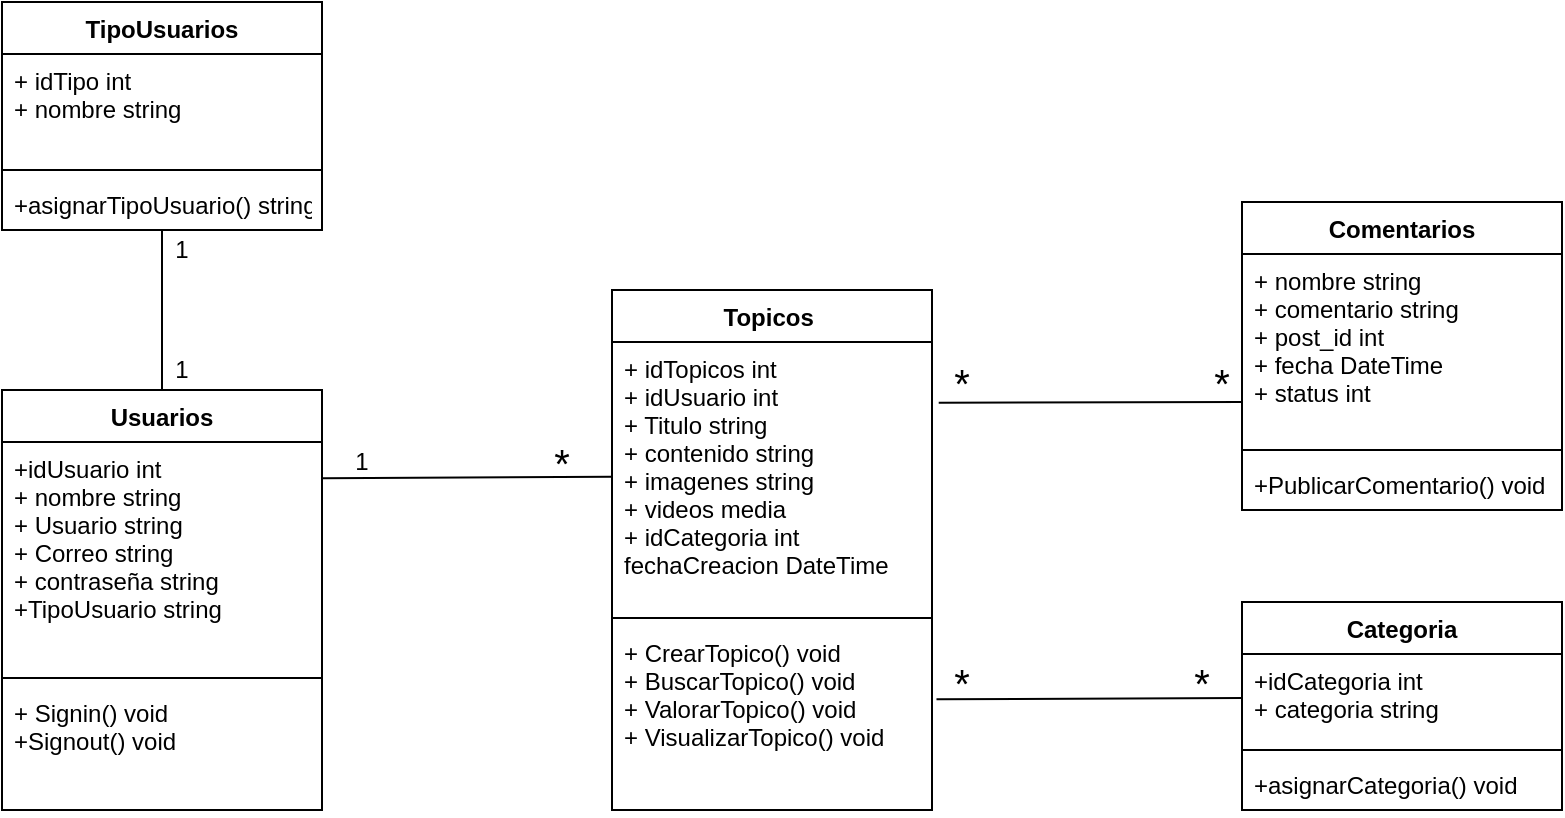 <mxfile version="14.6.6" type="github"><diagram id="cjHbuR5uFcHh2thT_gq6" name="Page-1"><mxGraphModel dx="868" dy="393" grid="1" gridSize="10" guides="1" tooltips="1" connect="1" arrows="1" fold="1" page="1" pageScale="1" pageWidth="850" pageHeight="1100" math="0" shadow="0"><root><mxCell id="0"/><mxCell id="1" parent="0"/><mxCell id="ppZnf8ea8f8Y_9gXTPTr-5" value="Usuarios" style="swimlane;fontStyle=1;align=center;verticalAlign=top;childLayout=stackLayout;horizontal=1;startSize=26;horizontalStack=0;resizeParent=1;resizeParentMax=0;resizeLast=0;collapsible=1;marginBottom=0;" parent="1" vertex="1"><mxGeometry x="40" y="274" width="160" height="210" as="geometry"/></mxCell><mxCell id="ppZnf8ea8f8Y_9gXTPTr-6" value="+idUsuario int&#10;+ nombre string&#10;+ Usuario string&#10;+ Correo string&#10;+ contraseña string&#10;+TipoUsuario string" style="text;strokeColor=none;fillColor=none;align=left;verticalAlign=top;spacingLeft=4;spacingRight=4;overflow=hidden;rotatable=0;points=[[0,0.5],[1,0.5]];portConstraint=eastwest;" parent="ppZnf8ea8f8Y_9gXTPTr-5" vertex="1"><mxGeometry y="26" width="160" height="114" as="geometry"/></mxCell><mxCell id="ppZnf8ea8f8Y_9gXTPTr-7" value="" style="line;strokeWidth=1;fillColor=none;align=left;verticalAlign=middle;spacingTop=-1;spacingLeft=3;spacingRight=3;rotatable=0;labelPosition=right;points=[];portConstraint=eastwest;" parent="ppZnf8ea8f8Y_9gXTPTr-5" vertex="1"><mxGeometry y="140" width="160" height="8" as="geometry"/></mxCell><mxCell id="ppZnf8ea8f8Y_9gXTPTr-8" value="+ Signin() void&#10;+Signout() void" style="text;strokeColor=none;fillColor=none;align=left;verticalAlign=top;spacingLeft=4;spacingRight=4;overflow=hidden;rotatable=0;points=[[0,0.5],[1,0.5]];portConstraint=eastwest;" parent="ppZnf8ea8f8Y_9gXTPTr-5" vertex="1"><mxGeometry y="148" width="160" height="62" as="geometry"/></mxCell><mxCell id="ppZnf8ea8f8Y_9gXTPTr-9" value="TipoUsuarios" style="swimlane;fontStyle=1;align=center;verticalAlign=top;childLayout=stackLayout;horizontal=1;startSize=26;horizontalStack=0;resizeParent=1;resizeParentMax=0;resizeLast=0;collapsible=1;marginBottom=0;" parent="1" vertex="1"><mxGeometry x="40" y="80" width="160" height="114" as="geometry"/></mxCell><mxCell id="ppZnf8ea8f8Y_9gXTPTr-10" value="+ idTipo int &#10;+ nombre string" style="text;strokeColor=none;fillColor=none;align=left;verticalAlign=top;spacingLeft=4;spacingRight=4;overflow=hidden;rotatable=0;points=[[0,0.5],[1,0.5]];portConstraint=eastwest;" parent="ppZnf8ea8f8Y_9gXTPTr-9" vertex="1"><mxGeometry y="26" width="160" height="54" as="geometry"/></mxCell><mxCell id="ppZnf8ea8f8Y_9gXTPTr-11" value="" style="line;strokeWidth=1;fillColor=none;align=left;verticalAlign=middle;spacingTop=-1;spacingLeft=3;spacingRight=3;rotatable=0;labelPosition=right;points=[];portConstraint=eastwest;" parent="ppZnf8ea8f8Y_9gXTPTr-9" vertex="1"><mxGeometry y="80" width="160" height="8" as="geometry"/></mxCell><mxCell id="ppZnf8ea8f8Y_9gXTPTr-12" value="+asignarTipoUsuario() string" style="text;strokeColor=none;fillColor=none;align=left;verticalAlign=top;spacingLeft=4;spacingRight=4;overflow=hidden;rotatable=0;points=[[0,0.5],[1,0.5]];portConstraint=eastwest;" parent="ppZnf8ea8f8Y_9gXTPTr-9" vertex="1"><mxGeometry y="88" width="160" height="26" as="geometry"/></mxCell><mxCell id="ppZnf8ea8f8Y_9gXTPTr-13" value="Topicos " style="swimlane;fontStyle=1;align=center;verticalAlign=top;childLayout=stackLayout;horizontal=1;startSize=26;horizontalStack=0;resizeParent=1;resizeParentMax=0;resizeLast=0;collapsible=1;marginBottom=0;" parent="1" vertex="1"><mxGeometry x="345" y="224" width="160" height="260" as="geometry"/></mxCell><mxCell id="ppZnf8ea8f8Y_9gXTPTr-14" value="+ idTopicos int&#10;+ idUsuario int&#10;+ Titulo string&#10;+ contenido string&#10;+ imagenes string&#10;+ videos media&#10;+ idCategoria int&#10;fechaCreacion DateTime" style="text;strokeColor=none;fillColor=none;align=left;verticalAlign=top;spacingLeft=4;spacingRight=4;overflow=hidden;rotatable=0;points=[[0,0.5],[1,0.5]];portConstraint=eastwest;" parent="ppZnf8ea8f8Y_9gXTPTr-13" vertex="1"><mxGeometry y="26" width="160" height="134" as="geometry"/></mxCell><mxCell id="ppZnf8ea8f8Y_9gXTPTr-15" value="" style="line;strokeWidth=1;fillColor=none;align=left;verticalAlign=middle;spacingTop=-1;spacingLeft=3;spacingRight=3;rotatable=0;labelPosition=right;points=[];portConstraint=eastwest;" parent="ppZnf8ea8f8Y_9gXTPTr-13" vertex="1"><mxGeometry y="160" width="160" height="8" as="geometry"/></mxCell><mxCell id="ppZnf8ea8f8Y_9gXTPTr-16" value="+ CrearTopico() void&#10;+ BuscarTopico() void&#10;+ ValorarTopico() void&#10;+ VisualizarTopico() void" style="text;strokeColor=none;fillColor=none;align=left;verticalAlign=top;spacingLeft=4;spacingRight=4;overflow=hidden;rotatable=0;points=[[0,0.5],[1,0.5]];portConstraint=eastwest;" parent="ppZnf8ea8f8Y_9gXTPTr-13" vertex="1"><mxGeometry y="168" width="160" height="92" as="geometry"/></mxCell><mxCell id="ppZnf8ea8f8Y_9gXTPTr-17" value="Comentarios" style="swimlane;fontStyle=1;align=center;verticalAlign=top;childLayout=stackLayout;horizontal=1;startSize=26;horizontalStack=0;resizeParent=1;resizeParentMax=0;resizeLast=0;collapsible=1;marginBottom=0;" parent="1" vertex="1"><mxGeometry x="660" y="180" width="160" height="154" as="geometry"/></mxCell><mxCell id="ppZnf8ea8f8Y_9gXTPTr-18" value="+ nombre string&#10;+ comentario string&#10;+ post_id int &#10;+ fecha DateTime&#10;+ status int" style="text;strokeColor=none;fillColor=none;align=left;verticalAlign=top;spacingLeft=4;spacingRight=4;overflow=hidden;rotatable=0;points=[[0,0.5],[1,0.5]];portConstraint=eastwest;" parent="ppZnf8ea8f8Y_9gXTPTr-17" vertex="1"><mxGeometry y="26" width="160" height="94" as="geometry"/></mxCell><mxCell id="ppZnf8ea8f8Y_9gXTPTr-19" value="" style="line;strokeWidth=1;fillColor=none;align=left;verticalAlign=middle;spacingTop=-1;spacingLeft=3;spacingRight=3;rotatable=0;labelPosition=right;points=[];portConstraint=eastwest;" parent="ppZnf8ea8f8Y_9gXTPTr-17" vertex="1"><mxGeometry y="120" width="160" height="8" as="geometry"/></mxCell><mxCell id="ppZnf8ea8f8Y_9gXTPTr-20" value="+PublicarComentario() void" style="text;strokeColor=none;fillColor=none;align=left;verticalAlign=top;spacingLeft=4;spacingRight=4;overflow=hidden;rotatable=0;points=[[0,0.5],[1,0.5]];portConstraint=eastwest;" parent="ppZnf8ea8f8Y_9gXTPTr-17" vertex="1"><mxGeometry y="128" width="160" height="26" as="geometry"/></mxCell><mxCell id="ppZnf8ea8f8Y_9gXTPTr-21" value="Categoria" style="swimlane;fontStyle=1;align=center;verticalAlign=top;childLayout=stackLayout;horizontal=1;startSize=26;horizontalStack=0;resizeParent=1;resizeParentMax=0;resizeLast=0;collapsible=1;marginBottom=0;" parent="1" vertex="1"><mxGeometry x="660" y="380" width="160" height="104" as="geometry"/></mxCell><mxCell id="ppZnf8ea8f8Y_9gXTPTr-22" value="+idCategoria int&#10;+ categoria string" style="text;strokeColor=none;fillColor=none;align=left;verticalAlign=top;spacingLeft=4;spacingRight=4;overflow=hidden;rotatable=0;points=[[0,0.5],[1,0.5]];portConstraint=eastwest;" parent="ppZnf8ea8f8Y_9gXTPTr-21" vertex="1"><mxGeometry y="26" width="160" height="44" as="geometry"/></mxCell><mxCell id="ppZnf8ea8f8Y_9gXTPTr-23" value="" style="line;strokeWidth=1;fillColor=none;align=left;verticalAlign=middle;spacingTop=-1;spacingLeft=3;spacingRight=3;rotatable=0;labelPosition=right;points=[];portConstraint=eastwest;" parent="ppZnf8ea8f8Y_9gXTPTr-21" vertex="1"><mxGeometry y="70" width="160" height="8" as="geometry"/></mxCell><mxCell id="ppZnf8ea8f8Y_9gXTPTr-24" value="+asignarCategoria() void" style="text;strokeColor=none;fillColor=none;align=left;verticalAlign=top;spacingLeft=4;spacingRight=4;overflow=hidden;rotatable=0;points=[[0,0.5],[1,0.5]];portConstraint=eastwest;" parent="ppZnf8ea8f8Y_9gXTPTr-21" vertex="1"><mxGeometry y="78" width="160" height="26" as="geometry"/></mxCell><mxCell id="ppZnf8ea8f8Y_9gXTPTr-25" value="" style="endArrow=none;html=1;exitX=0.5;exitY=0;exitDx=0;exitDy=0;" parent="1" source="ppZnf8ea8f8Y_9gXTPTr-5" target="ppZnf8ea8f8Y_9gXTPTr-12" edge="1"><mxGeometry width="50" height="50" relative="1" as="geometry"><mxPoint x="210" y="250" as="sourcePoint"/><mxPoint x="260" y="200" as="targetPoint"/></mxGeometry></mxCell><mxCell id="ppZnf8ea8f8Y_9gXTPTr-26" value="" style="endArrow=none;html=1;exitX=1;exitY=0.159;exitDx=0;exitDy=0;exitPerimeter=0;" parent="1" source="ppZnf8ea8f8Y_9gXTPTr-6" target="ppZnf8ea8f8Y_9gXTPTr-14" edge="1"><mxGeometry width="50" height="50" relative="1" as="geometry"><mxPoint x="170" y="390" as="sourcePoint"/><mxPoint x="220" y="340" as="targetPoint"/></mxGeometry></mxCell><mxCell id="ppZnf8ea8f8Y_9gXTPTr-27" value="" style="endArrow=none;html=1;entryX=0;entryY=0.787;entryDx=0;entryDy=0;entryPerimeter=0;exitX=1.021;exitY=0.227;exitDx=0;exitDy=0;exitPerimeter=0;" parent="1" source="ppZnf8ea8f8Y_9gXTPTr-14" target="ppZnf8ea8f8Y_9gXTPTr-18" edge="1"><mxGeometry width="50" height="50" relative="1" as="geometry"><mxPoint x="660" y="340" as="sourcePoint"/><mxPoint x="710" y="290" as="targetPoint"/></mxGeometry></mxCell><mxCell id="ppZnf8ea8f8Y_9gXTPTr-28" value="" style="endArrow=none;html=1;entryX=0;entryY=0.5;entryDx=0;entryDy=0;exitX=1.014;exitY=0.398;exitDx=0;exitDy=0;exitPerimeter=0;" parent="1" source="ppZnf8ea8f8Y_9gXTPTr-16" target="ppZnf8ea8f8Y_9gXTPTr-22" edge="1"><mxGeometry width="50" height="50" relative="1" as="geometry"><mxPoint x="500" y="490" as="sourcePoint"/><mxPoint x="550" y="440" as="targetPoint"/></mxGeometry></mxCell><mxCell id="ppZnf8ea8f8Y_9gXTPTr-29" value="1" style="text;html=1;strokeColor=none;fillColor=none;align=center;verticalAlign=middle;whiteSpace=wrap;rounded=0;" parent="1" vertex="1"><mxGeometry x="110" y="254" width="40" height="20" as="geometry"/></mxCell><mxCell id="ppZnf8ea8f8Y_9gXTPTr-30" value="&lt;font style=&quot;font-size: 20px&quot;&gt;*&lt;/font&gt;" style="text;html=1;strokeColor=none;fillColor=none;align=center;verticalAlign=middle;whiteSpace=wrap;rounded=0;" parent="1" vertex="1"><mxGeometry x="620" y="410" width="40" height="20" as="geometry"/></mxCell><mxCell id="ppZnf8ea8f8Y_9gXTPTr-33" value="1" style="text;html=1;strokeColor=none;fillColor=none;align=center;verticalAlign=middle;whiteSpace=wrap;rounded=0;" parent="1" vertex="1"><mxGeometry x="110" y="194" width="40" height="20" as="geometry"/></mxCell><mxCell id="ppZnf8ea8f8Y_9gXTPTr-34" value="1" style="text;html=1;strokeColor=none;fillColor=none;align=center;verticalAlign=middle;whiteSpace=wrap;rounded=0;" parent="1" vertex="1"><mxGeometry x="200" y="300" width="40" height="20" as="geometry"/></mxCell><mxCell id="ppZnf8ea8f8Y_9gXTPTr-35" value="&lt;font style=&quot;font-size: 20px&quot;&gt;*&lt;/font&gt;" style="text;html=1;strokeColor=none;fillColor=none;align=center;verticalAlign=middle;whiteSpace=wrap;rounded=0;" parent="1" vertex="1"><mxGeometry x="500" y="410" width="40" height="20" as="geometry"/></mxCell><mxCell id="ppZnf8ea8f8Y_9gXTPTr-36" value="&lt;font style=&quot;font-size: 20px&quot;&gt;*&lt;/font&gt;" style="text;html=1;strokeColor=none;fillColor=none;align=center;verticalAlign=middle;whiteSpace=wrap;rounded=0;" parent="1" vertex="1"><mxGeometry x="630" y="260" width="40" height="20" as="geometry"/></mxCell><mxCell id="ppZnf8ea8f8Y_9gXTPTr-37" value="&lt;font style=&quot;font-size: 20px&quot;&gt;*&lt;/font&gt;" style="text;html=1;strokeColor=none;fillColor=none;align=center;verticalAlign=middle;whiteSpace=wrap;rounded=0;" parent="1" vertex="1"><mxGeometry x="500" y="260" width="40" height="20" as="geometry"/></mxCell><mxCell id="ppZnf8ea8f8Y_9gXTPTr-38" value="&lt;font style=&quot;font-size: 20px&quot;&gt;*&lt;/font&gt;" style="text;html=1;strokeColor=none;fillColor=none;align=center;verticalAlign=middle;whiteSpace=wrap;rounded=0;" parent="1" vertex="1"><mxGeometry x="300" y="300" width="40" height="20" as="geometry"/></mxCell></root></mxGraphModel></diagram></mxfile>